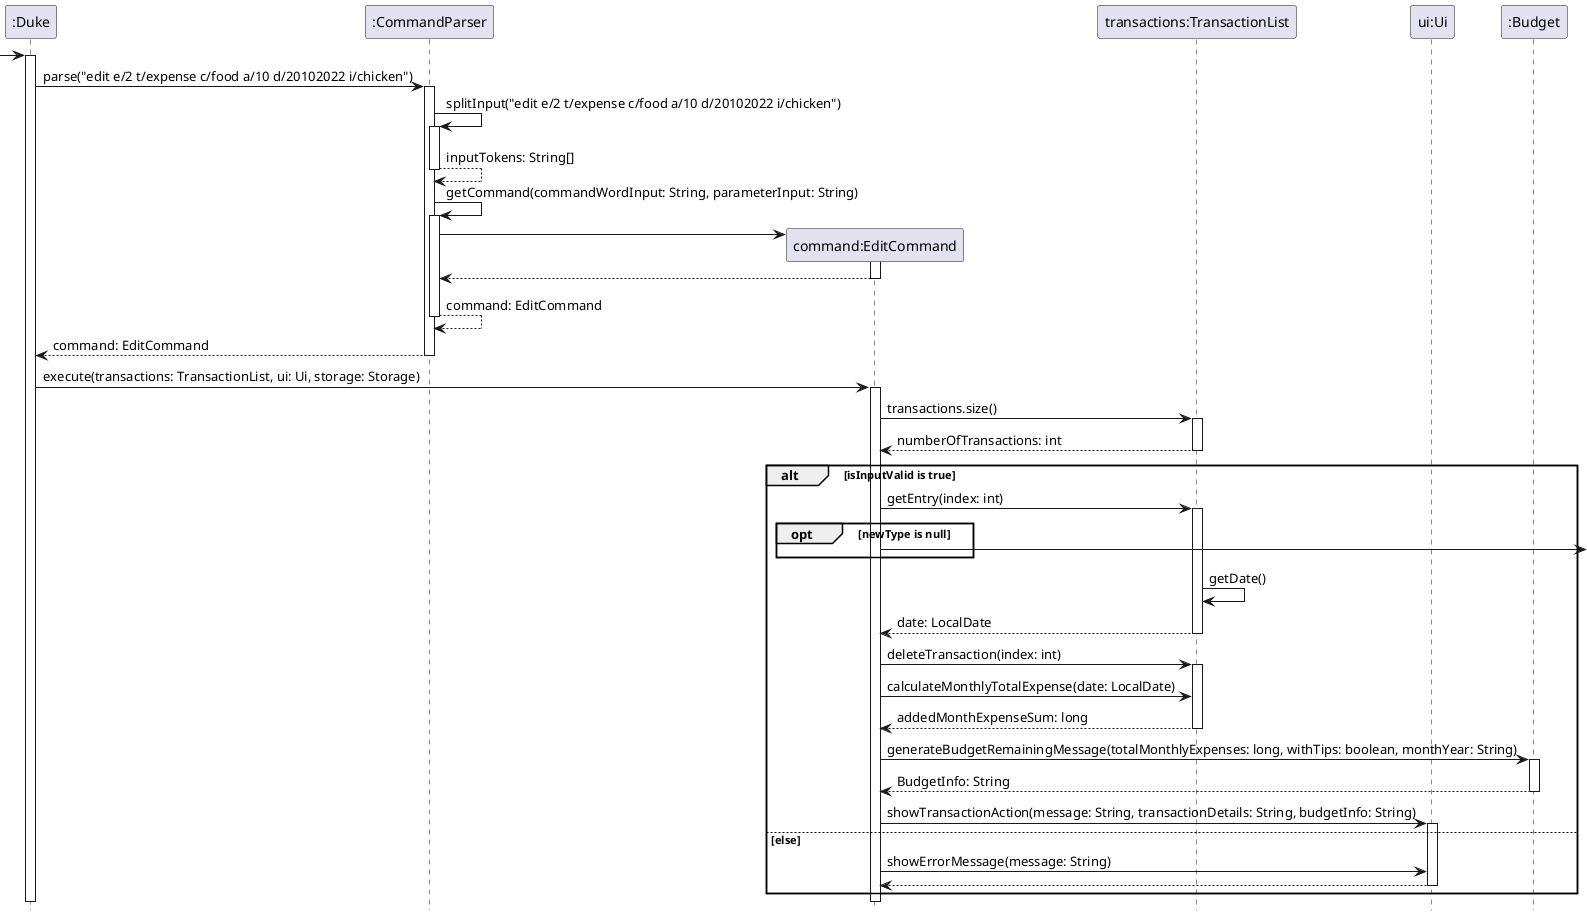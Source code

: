 @startuml
'https://plantuml.com/sequence-diagram

hide footbox

Participant ":Duke" as Duke
Participant ":CommandParser" as CommandParser
Participant "command:EditCommand" as EditCommand
Participant "transactions:TransactionList" as Transactions
Participant "ui:Ui" as Ui
Participant ":Budget" as Budget

-> Duke
activate Duke

Duke -> CommandParser:parse("edit e/2 t/expense c/food a/10 d/20102022 i/chicken")
activate CommandParser

CommandParser -> CommandParser:splitInput("edit e/2 t/expense c/food a/10 d/20102022 i/chicken")
activate CommandParser
return inputTokens: String[]

CommandParser -> CommandParser:getCommand(commandWordInput: String, parameterInput: String)
activate CommandParser

create EditCommand
CommandParser -> EditCommand
activate EditCommand
return

return command: EditCommand

return command: EditCommand
deactivate CommandParser

Duke -> EditCommand:execute(transactions: TransactionList, ui: Ui, storage: Storage)
activate EditCommand

EditCommand -> Transactions:transactions.size()
activate Transactions
return numberOfTransactions: int

alt isInputValid is true
    EditCommand -> Transactions:getEntry(index: int)
    activate Transactions
    opt newType is null
        EditCommand -> 
    end
    Transactions -> Transactions:getDate()
    return date: LocalDate
    EditCommand -> Transactions:deleteTransaction(index: int)
    activate Transactions
    EditCommand -> Transactions:calculateMonthlyTotalExpense(date: LocalDate)
    return addedMonthExpenseSum: long
    EditCommand -> Budget:generateBudgetRemainingMessage(totalMonthlyExpenses: long, withTips: boolean, monthYear: String)
    activate Budget
    return BudgetInfo: String
    EditCommand -> Ui:showTransactionAction(message: String, transactionDetails: String, budgetInfo: String)
    activate Ui
else else
    EditCommand -> Ui:showErrorMessage(message: String)
    return
end

@enduml